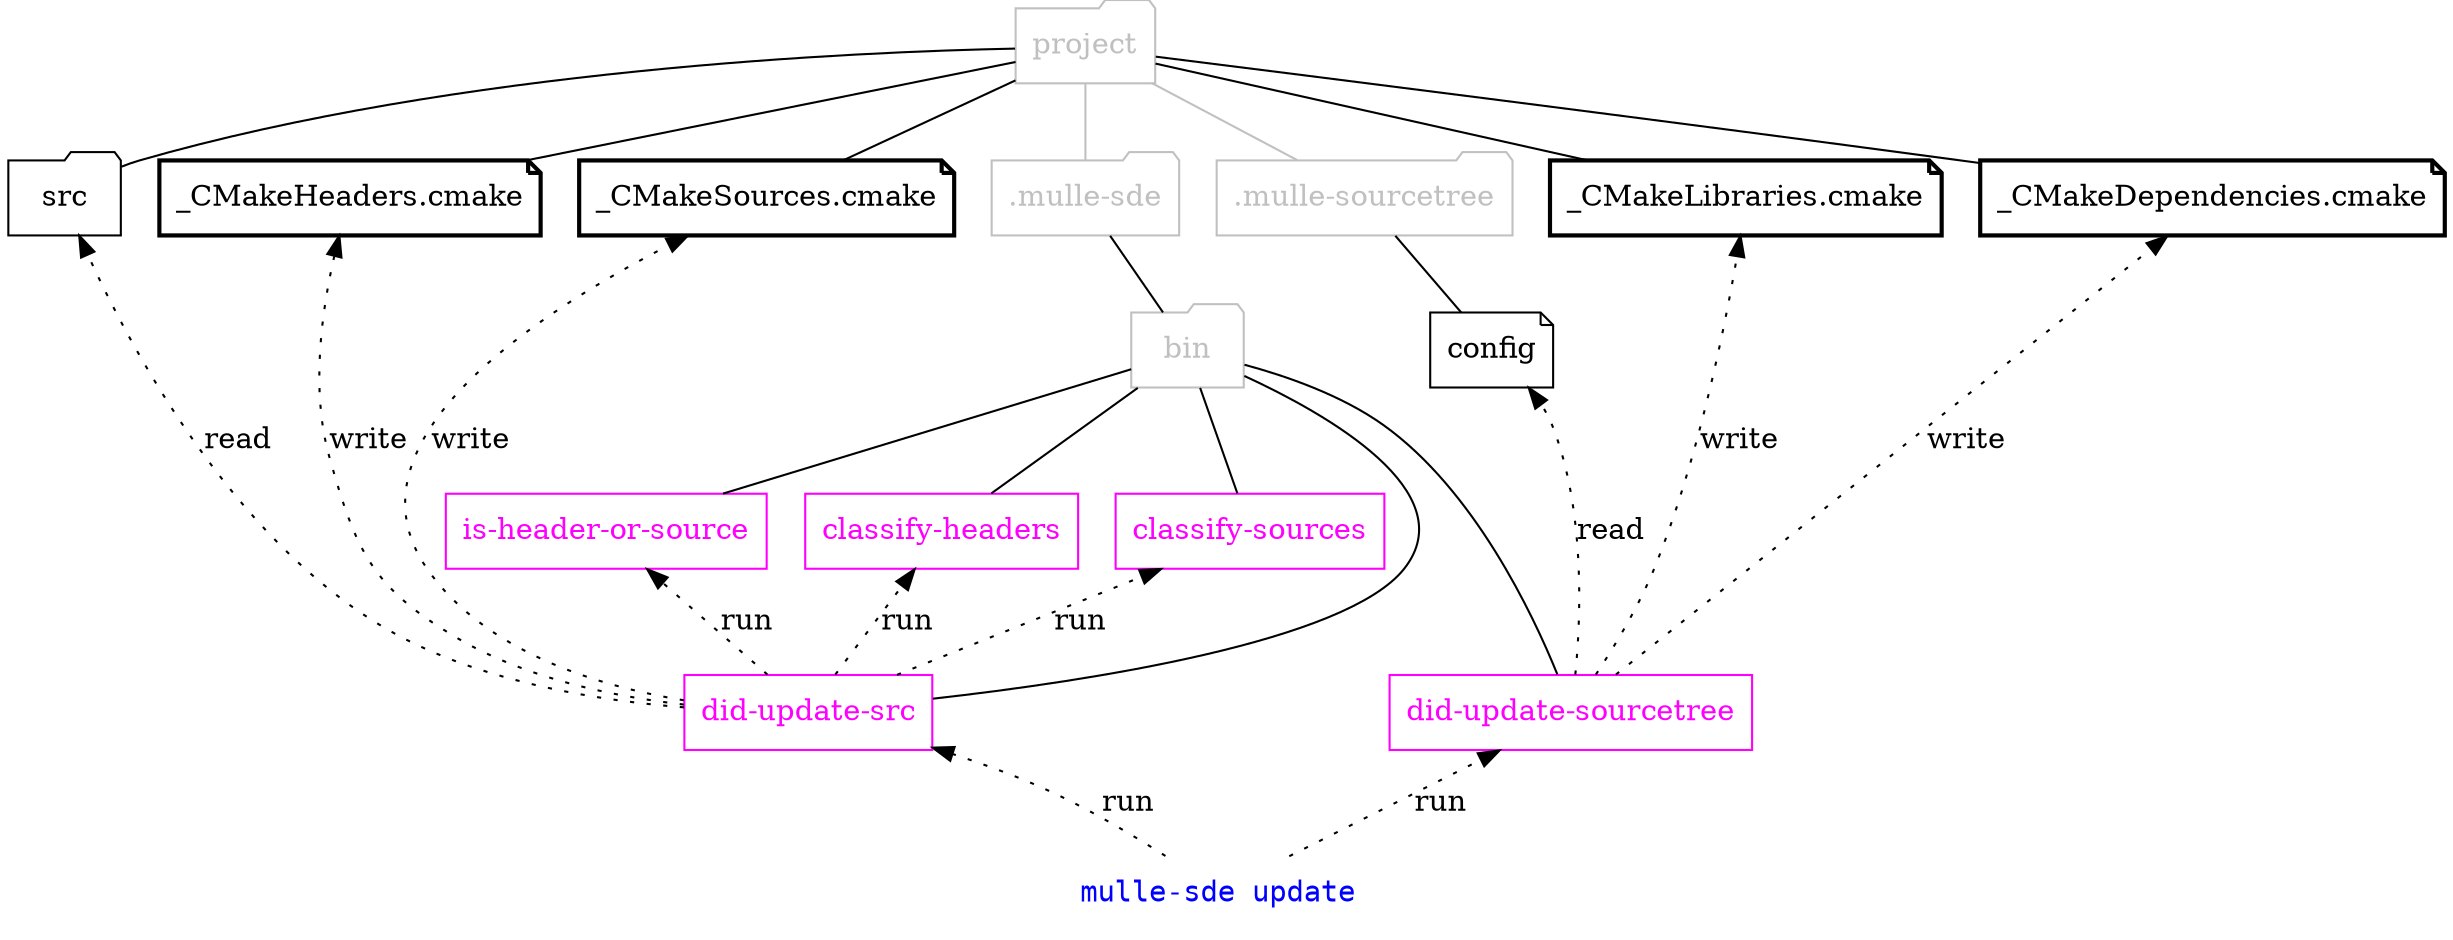 digraph G {
    graph [rankdir = TD];

    node[shape=record];

    { rank = same;  "project" };
    { rank = same;  "src", ".mulle-sde" ".mulle-sourcetree", "_CMakeHeaders.cmake", "_CMakeSources.cmake", "_CMakeLibraries.cmake", "_CMakeDependencies.cmake"};
    { rank = same;  "bin", "config"}
    { rank = same;  "is-header-or-source", "classify-headers", "classify-sources" };
    { rank = same;  "did-update-src", "did-update-sourcetree" };
    { rank = last;  "mulle-sde update" };

    "_CMakeHeaders.cmake"      [ shape="note", penwidth="2" ]
    "_CMakeSources.cmake"      [ shape="note", penwidth="2" ]
    "_CMakeDependencies.cmake" [ shape="note", penwidth="2" ]
    "_CMakeLibraries.cmake"    [ shape="note", penwidth="2" ]

    "did-update-src"           [ shape="box", color="magenta", fontcolor="magenta" ]
    "did-update-sourcetree"    [ shape="box", color="magenta", fontcolor="magenta" ]
    "is-header-or-source"      [ shape="box", color="magenta", fontcolor="magenta" ]
    "classify-headers"         [ shape="box", color="magenta", fontcolor="magenta" ]
    "classify-sources"         [ shape="box", color="magenta", fontcolor="magenta" ]

    "project"                              [ shape="folder", color="gray", fontcolor="gray" ]
    "project" -> "src"                      [ arrowhead="none" ]
    "project" -> ".mulle-sde"               [ arrowhead="none", color="gray", fontcolor="gray" ]
    "project" -> ".mulle-sourcetree"        [ arrowhead="none", color="gray", fontcolor="gray" ]
    "project" -> "_CMakeHeaders.cmake"      [ arrowhead="none" ]
    "project" -> "_CMakeSources.cmake"      [ arrowhead="none" ]
    "project" -> "_CMakeDependencies.cmake" [ arrowhead="none" ]
    "project" -> "_CMakeLibraries.cmake"    [ arrowhead="none" ]

    "src"               [ shape="folder"]
    ".mulle-sde"        [ shape="folder", color="gray", fontcolor="gray" ]
    ".mulle-sourcetree" [ shape="folder", color="gray", fontcolor="gray" ]
    "bin"               [ shape="folder", color="gray", fontcolor="gray" ]
    "config"            [ shape="note" ]

    "mulle-sde update"  [ shape="none", fontname="monospace", fontcolor="blue"]
    "is-header-or-source"   -> "did-update-src"     [ style="invis" ]
    "did-update-src"        -> "mulle-sde update"   [ style="invis" ]
    "did-update-sourcetree" -> "mulle-sde update"   [ style="invis" ]


    ".mulle-sde" -> "bin"               [ arrowhead="none" ]
    "bin"  -> "did-update-src"          [ arrowhead="none" ]
    "bin"  -> "did-update-sourcetree"   [ arrowhead="none" ]
    "bin"  -> "is-header-or-source"     [ arrowhead="none" ]
    "bin"  -> "classify-headers"        [ arrowhead="none" ]
    "bin"  -> "classify-sources"        [ arrowhead="none" ]
    ".mulle-sourcetree" -> "config"     [ arrowhead="none" ]


    "mulle-sde update"  -> "did-update-src"        [ style="dotted", label="run" ]
    "mulle-sde update"  -> "did-update-sourcetree" [ style="dotted", label="run"]

    "did-update-src" -> "_CMakeHeaders.cmake"   [ style="dotted", label="write" ]
    "did-update-src" -> "is-header-or-source" [ style="dotted", label="run" ]
    "did-update-src" -> "_CMakeSources.cmake"   [ style="dotted", label="write" ]
    "did-update-src" -> "classify-headers"    [ style="dotted", label="run" ]
    "did-update-src" -> "classify-sources"    [ style="dotted", label="run" ]

    "did-update-sourcetree" -> "_CMakeDependencies.cmake" [ style="dotted", label="write" ]
    "did-update-sourcetree" -> "_CMakeLibraries.cmake"    [ style="dotted", label="write" ]

    "did-update-src"        -> "src"       [ style="dotted", label="read" ]
    "did-update-sourcetree" -> "config"    [ style="dotted", label="read" ]
}
